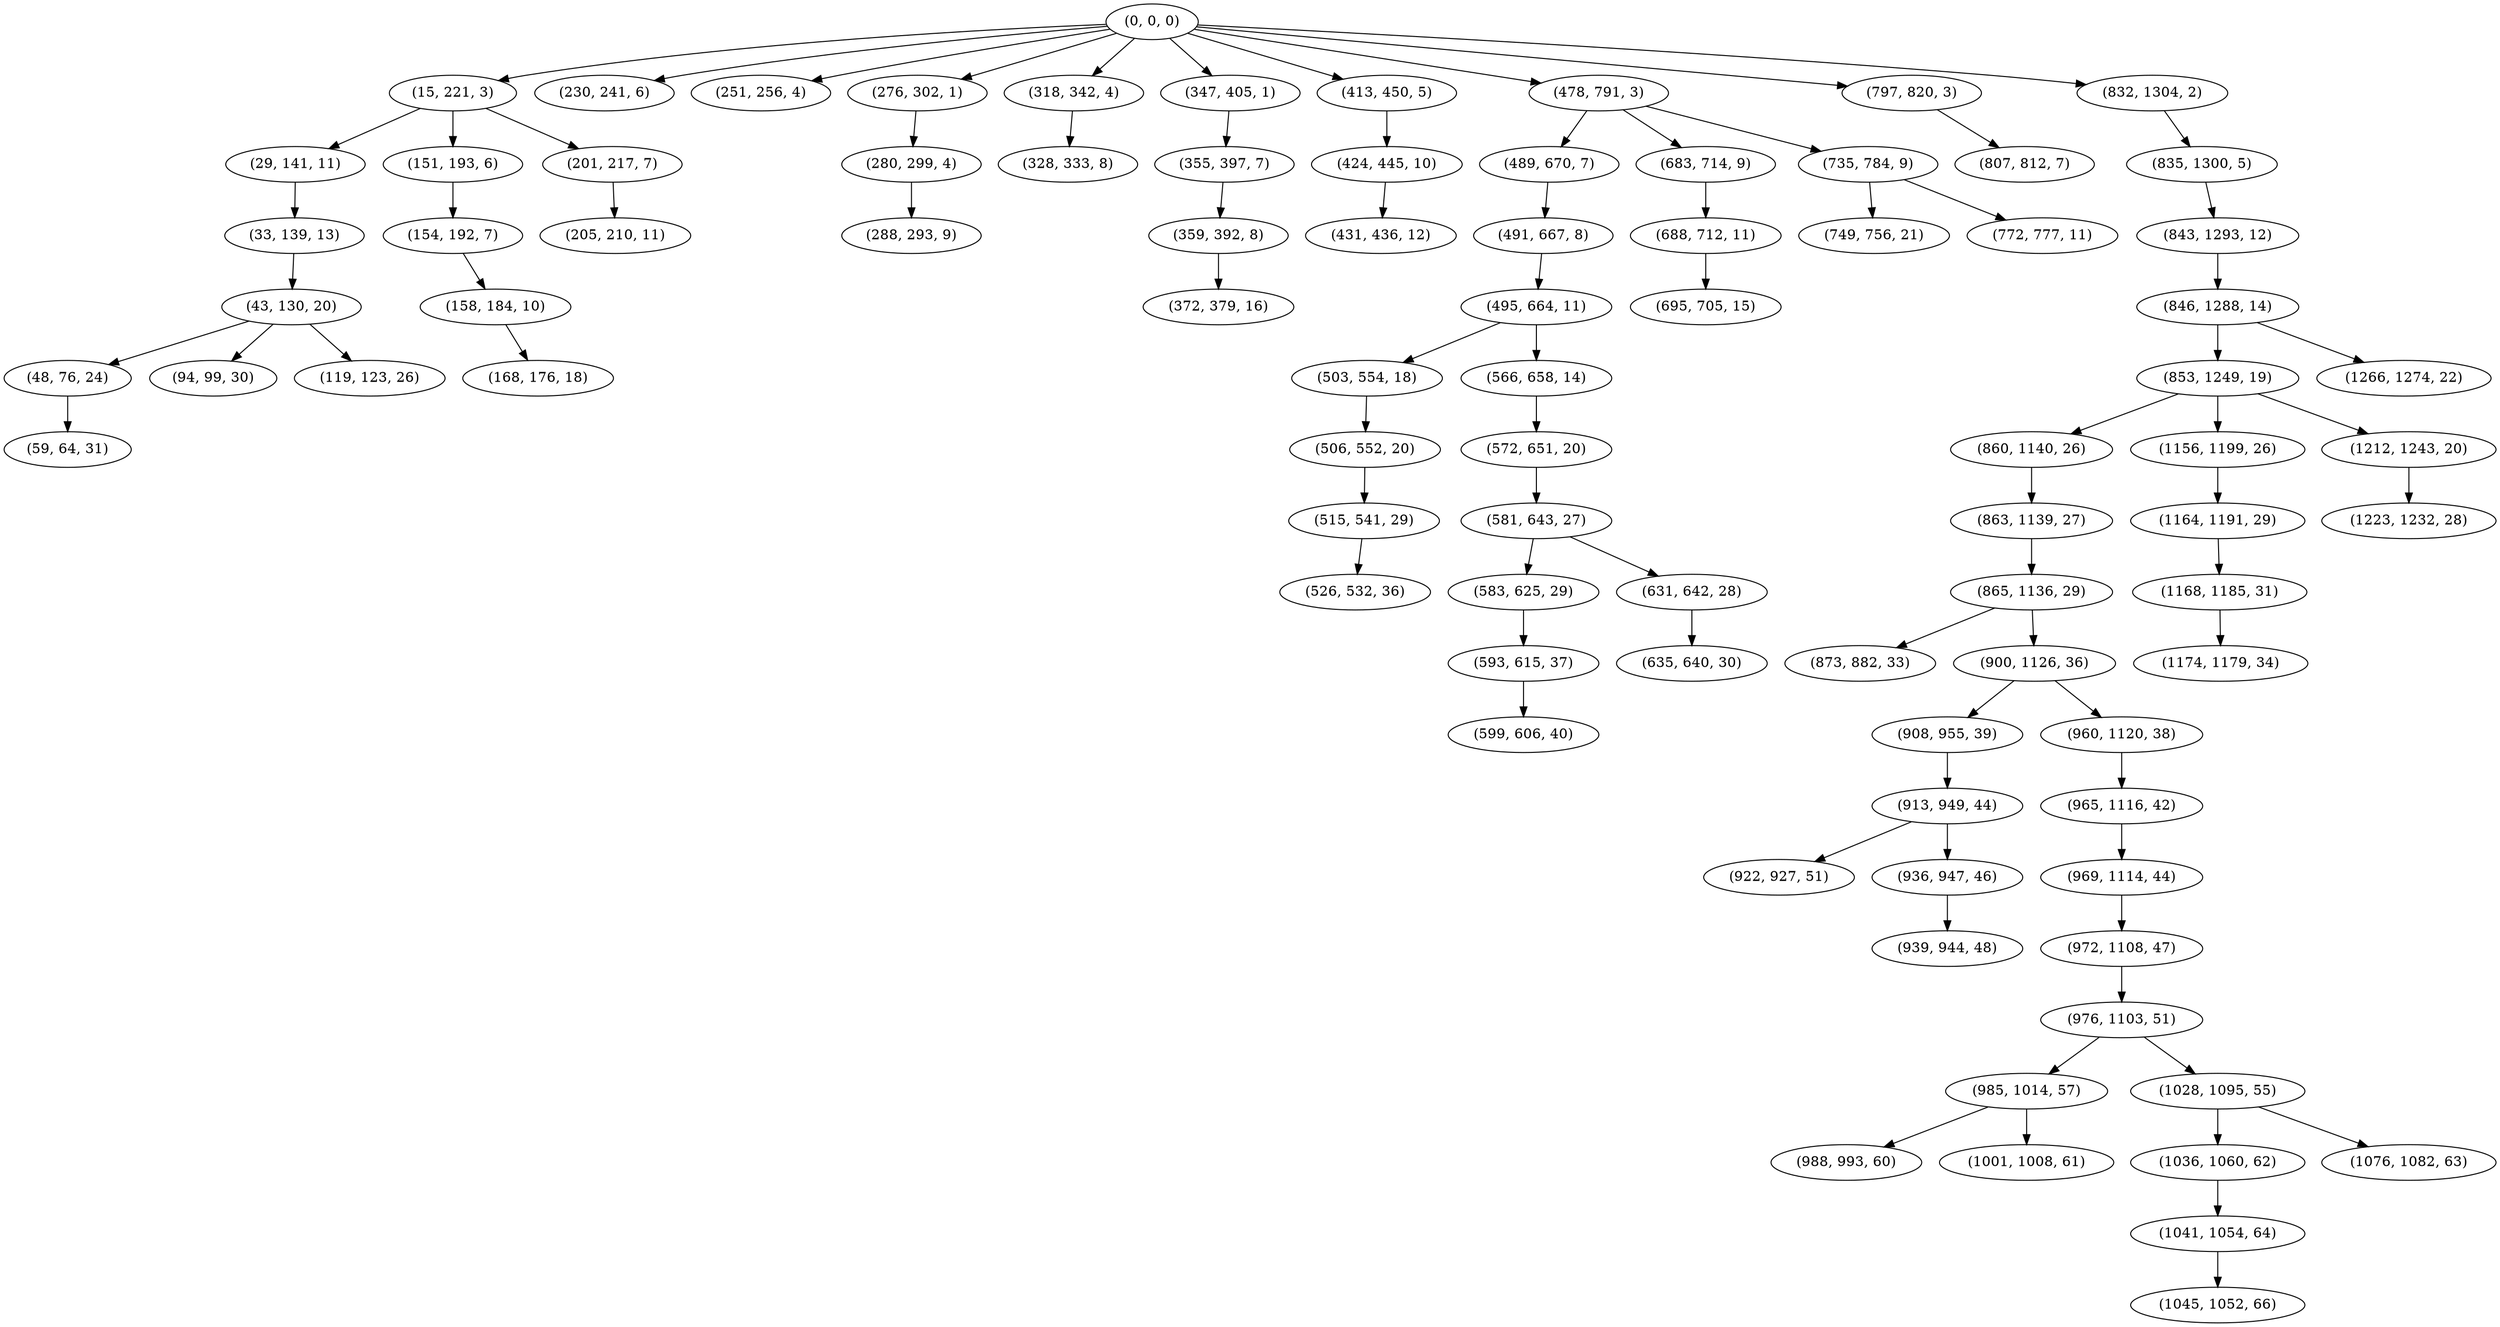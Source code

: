 digraph tree {
    "(0, 0, 0)";
    "(15, 221, 3)";
    "(29, 141, 11)";
    "(33, 139, 13)";
    "(43, 130, 20)";
    "(48, 76, 24)";
    "(59, 64, 31)";
    "(94, 99, 30)";
    "(119, 123, 26)";
    "(151, 193, 6)";
    "(154, 192, 7)";
    "(158, 184, 10)";
    "(168, 176, 18)";
    "(201, 217, 7)";
    "(205, 210, 11)";
    "(230, 241, 6)";
    "(251, 256, 4)";
    "(276, 302, 1)";
    "(280, 299, 4)";
    "(288, 293, 9)";
    "(318, 342, 4)";
    "(328, 333, 8)";
    "(347, 405, 1)";
    "(355, 397, 7)";
    "(359, 392, 8)";
    "(372, 379, 16)";
    "(413, 450, 5)";
    "(424, 445, 10)";
    "(431, 436, 12)";
    "(478, 791, 3)";
    "(489, 670, 7)";
    "(491, 667, 8)";
    "(495, 664, 11)";
    "(503, 554, 18)";
    "(506, 552, 20)";
    "(515, 541, 29)";
    "(526, 532, 36)";
    "(566, 658, 14)";
    "(572, 651, 20)";
    "(581, 643, 27)";
    "(583, 625, 29)";
    "(593, 615, 37)";
    "(599, 606, 40)";
    "(631, 642, 28)";
    "(635, 640, 30)";
    "(683, 714, 9)";
    "(688, 712, 11)";
    "(695, 705, 15)";
    "(735, 784, 9)";
    "(749, 756, 21)";
    "(772, 777, 11)";
    "(797, 820, 3)";
    "(807, 812, 7)";
    "(832, 1304, 2)";
    "(835, 1300, 5)";
    "(843, 1293, 12)";
    "(846, 1288, 14)";
    "(853, 1249, 19)";
    "(860, 1140, 26)";
    "(863, 1139, 27)";
    "(865, 1136, 29)";
    "(873, 882, 33)";
    "(900, 1126, 36)";
    "(908, 955, 39)";
    "(913, 949, 44)";
    "(922, 927, 51)";
    "(936, 947, 46)";
    "(939, 944, 48)";
    "(960, 1120, 38)";
    "(965, 1116, 42)";
    "(969, 1114, 44)";
    "(972, 1108, 47)";
    "(976, 1103, 51)";
    "(985, 1014, 57)";
    "(988, 993, 60)";
    "(1001, 1008, 61)";
    "(1028, 1095, 55)";
    "(1036, 1060, 62)";
    "(1041, 1054, 64)";
    "(1045, 1052, 66)";
    "(1076, 1082, 63)";
    "(1156, 1199, 26)";
    "(1164, 1191, 29)";
    "(1168, 1185, 31)";
    "(1174, 1179, 34)";
    "(1212, 1243, 20)";
    "(1223, 1232, 28)";
    "(1266, 1274, 22)";
    "(0, 0, 0)" -> "(15, 221, 3)";
    "(0, 0, 0)" -> "(230, 241, 6)";
    "(0, 0, 0)" -> "(251, 256, 4)";
    "(0, 0, 0)" -> "(276, 302, 1)";
    "(0, 0, 0)" -> "(318, 342, 4)";
    "(0, 0, 0)" -> "(347, 405, 1)";
    "(0, 0, 0)" -> "(413, 450, 5)";
    "(0, 0, 0)" -> "(478, 791, 3)";
    "(0, 0, 0)" -> "(797, 820, 3)";
    "(0, 0, 0)" -> "(832, 1304, 2)";
    "(15, 221, 3)" -> "(29, 141, 11)";
    "(15, 221, 3)" -> "(151, 193, 6)";
    "(15, 221, 3)" -> "(201, 217, 7)";
    "(29, 141, 11)" -> "(33, 139, 13)";
    "(33, 139, 13)" -> "(43, 130, 20)";
    "(43, 130, 20)" -> "(48, 76, 24)";
    "(43, 130, 20)" -> "(94, 99, 30)";
    "(43, 130, 20)" -> "(119, 123, 26)";
    "(48, 76, 24)" -> "(59, 64, 31)";
    "(151, 193, 6)" -> "(154, 192, 7)";
    "(154, 192, 7)" -> "(158, 184, 10)";
    "(158, 184, 10)" -> "(168, 176, 18)";
    "(201, 217, 7)" -> "(205, 210, 11)";
    "(276, 302, 1)" -> "(280, 299, 4)";
    "(280, 299, 4)" -> "(288, 293, 9)";
    "(318, 342, 4)" -> "(328, 333, 8)";
    "(347, 405, 1)" -> "(355, 397, 7)";
    "(355, 397, 7)" -> "(359, 392, 8)";
    "(359, 392, 8)" -> "(372, 379, 16)";
    "(413, 450, 5)" -> "(424, 445, 10)";
    "(424, 445, 10)" -> "(431, 436, 12)";
    "(478, 791, 3)" -> "(489, 670, 7)";
    "(478, 791, 3)" -> "(683, 714, 9)";
    "(478, 791, 3)" -> "(735, 784, 9)";
    "(489, 670, 7)" -> "(491, 667, 8)";
    "(491, 667, 8)" -> "(495, 664, 11)";
    "(495, 664, 11)" -> "(503, 554, 18)";
    "(495, 664, 11)" -> "(566, 658, 14)";
    "(503, 554, 18)" -> "(506, 552, 20)";
    "(506, 552, 20)" -> "(515, 541, 29)";
    "(515, 541, 29)" -> "(526, 532, 36)";
    "(566, 658, 14)" -> "(572, 651, 20)";
    "(572, 651, 20)" -> "(581, 643, 27)";
    "(581, 643, 27)" -> "(583, 625, 29)";
    "(581, 643, 27)" -> "(631, 642, 28)";
    "(583, 625, 29)" -> "(593, 615, 37)";
    "(593, 615, 37)" -> "(599, 606, 40)";
    "(631, 642, 28)" -> "(635, 640, 30)";
    "(683, 714, 9)" -> "(688, 712, 11)";
    "(688, 712, 11)" -> "(695, 705, 15)";
    "(735, 784, 9)" -> "(749, 756, 21)";
    "(735, 784, 9)" -> "(772, 777, 11)";
    "(797, 820, 3)" -> "(807, 812, 7)";
    "(832, 1304, 2)" -> "(835, 1300, 5)";
    "(835, 1300, 5)" -> "(843, 1293, 12)";
    "(843, 1293, 12)" -> "(846, 1288, 14)";
    "(846, 1288, 14)" -> "(853, 1249, 19)";
    "(846, 1288, 14)" -> "(1266, 1274, 22)";
    "(853, 1249, 19)" -> "(860, 1140, 26)";
    "(853, 1249, 19)" -> "(1156, 1199, 26)";
    "(853, 1249, 19)" -> "(1212, 1243, 20)";
    "(860, 1140, 26)" -> "(863, 1139, 27)";
    "(863, 1139, 27)" -> "(865, 1136, 29)";
    "(865, 1136, 29)" -> "(873, 882, 33)";
    "(865, 1136, 29)" -> "(900, 1126, 36)";
    "(900, 1126, 36)" -> "(908, 955, 39)";
    "(900, 1126, 36)" -> "(960, 1120, 38)";
    "(908, 955, 39)" -> "(913, 949, 44)";
    "(913, 949, 44)" -> "(922, 927, 51)";
    "(913, 949, 44)" -> "(936, 947, 46)";
    "(936, 947, 46)" -> "(939, 944, 48)";
    "(960, 1120, 38)" -> "(965, 1116, 42)";
    "(965, 1116, 42)" -> "(969, 1114, 44)";
    "(969, 1114, 44)" -> "(972, 1108, 47)";
    "(972, 1108, 47)" -> "(976, 1103, 51)";
    "(976, 1103, 51)" -> "(985, 1014, 57)";
    "(976, 1103, 51)" -> "(1028, 1095, 55)";
    "(985, 1014, 57)" -> "(988, 993, 60)";
    "(985, 1014, 57)" -> "(1001, 1008, 61)";
    "(1028, 1095, 55)" -> "(1036, 1060, 62)";
    "(1028, 1095, 55)" -> "(1076, 1082, 63)";
    "(1036, 1060, 62)" -> "(1041, 1054, 64)";
    "(1041, 1054, 64)" -> "(1045, 1052, 66)";
    "(1156, 1199, 26)" -> "(1164, 1191, 29)";
    "(1164, 1191, 29)" -> "(1168, 1185, 31)";
    "(1168, 1185, 31)" -> "(1174, 1179, 34)";
    "(1212, 1243, 20)" -> "(1223, 1232, 28)";
}
